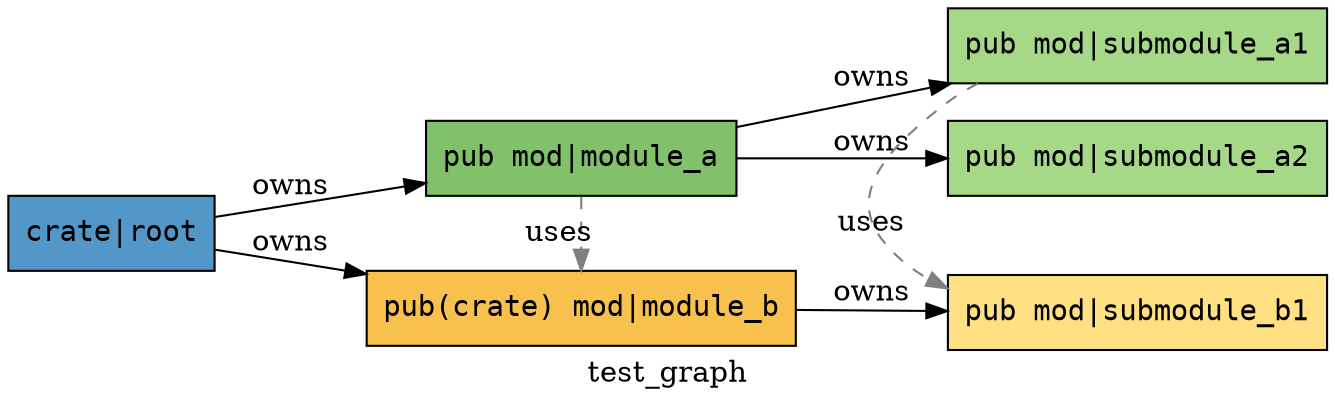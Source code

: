 digraph {
    graph [
        label="test_graph",
        layout=dot,
        rankdir=LR
    ];
    
    node [
        fontname="monospace",
        shape="box",
        style="filled"
    ];
    
    "root" [label="crate|root", fillcolor="#5397c8"];
    
    "root::module_a" [label="pub mod|module_a", fillcolor="#81c169"];
    "root::module_b" [label="pub(crate) mod|module_b", fillcolor="#f8c04c"];
    
    "root::module_a::submodule_a1" [label="pub mod|submodule_a1", fillcolor="#a5d987"];
    "root::module_a::submodule_a2" [label="pub mod|submodule_a2", fillcolor="#a5d987"];
    "root::module_b::submodule_b1" [label="pub mod|submodule_b1", fillcolor="#ffe082"];
    
    "root" -> "root::module_a" [label="owns", color="#000000", style="solid", constraint=true];
    "root" -> "root::module_b" [label="owns", color="#000000", style="solid", constraint=true];
    
    "root::module_a" -> "root::module_a::submodule_a1" [label="owns", color="#000000", style="solid", constraint=true];
    "root::module_a" -> "root::module_a::submodule_a2" [label="owns", color="#000000", style="solid", constraint=true];
    "root::module_b" -> "root::module_b::submodule_b1" [label="owns", color="#000000", style="solid", constraint=true];

    "root::module_a::submodule_a1" -> "root::module_b::submodule_b1" [label="uses", color="#7f7f7f", style="dashed", constraint=false];
    "root::module_a" -> "root::module_b" [label="uses", color="#7f7f7f", style="dashed", constraint=false];
}